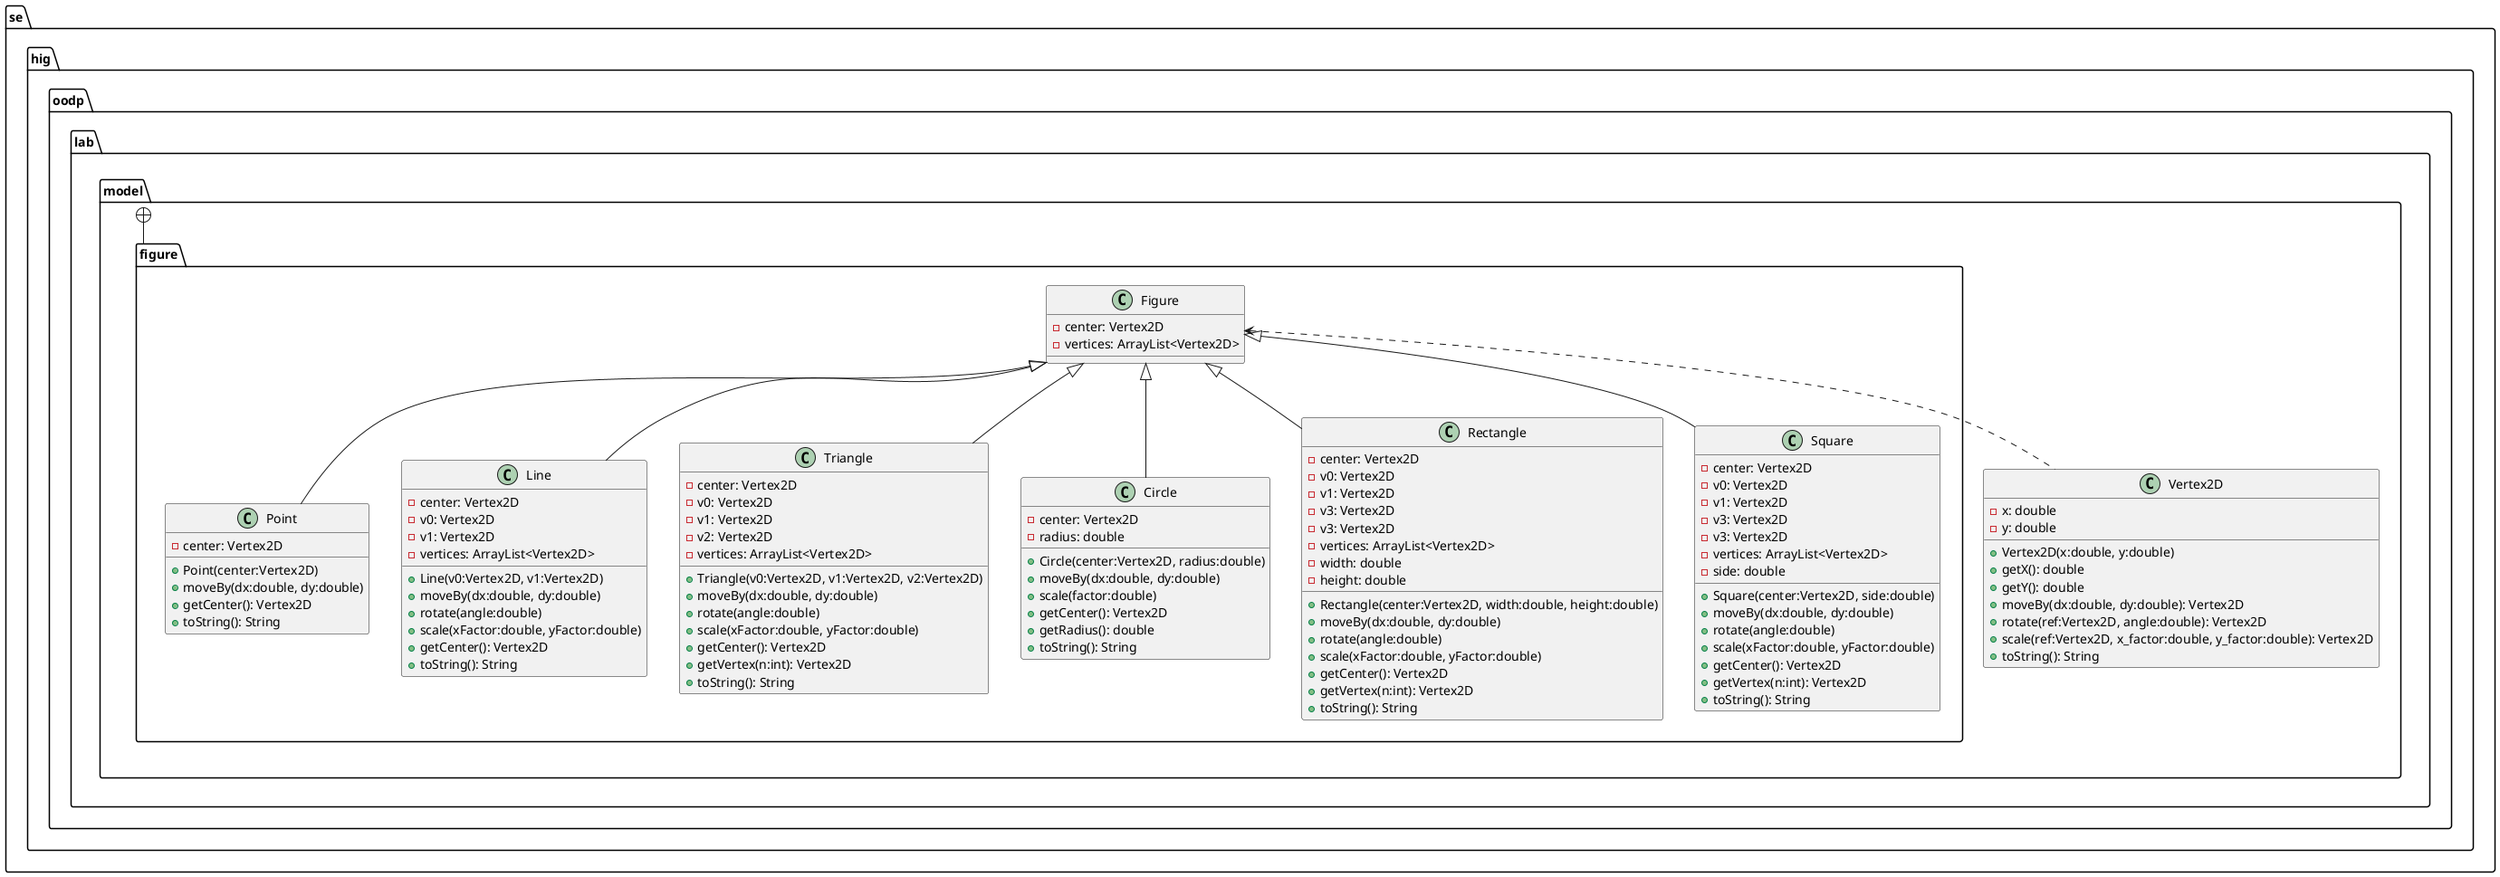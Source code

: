' DVG303 :: Objektorienterad design och programmering
' 860224 Jonas Sjöberg
' Högskolan i Gävle
' tel12jsg@student.hig.se
'
' Lab #1    Uppgift 2


@startuml
' ____________________________________________________________________________
' ____ CONFIGURATION OPTIONS __________________________________________________

skinparam packageStyle folder

' don't use characters to indicate visibility
' skinparam classAttributeIconsize 0


' ____________________________________________________________________________
' ____ CLASS DEFINITIONS ______________________________________________________
package se.hig.oodp.lab.model {
    class Vertex2D {
        -x: double
        -y: double
        +Vertex2D(x:double, y:double)
        +getX(): double
        +getY(): double
        +moveBy(dx:double, dy:double): Vertex2D
        +rotate(ref:Vertex2D, angle:double): Vertex2D
        +scale(ref:Vertex2D, x_factor:double, y_factor:double): Vertex2D
        +toString(): String
    }
}

package se.hig.oodp.lab.model.figure {
    class Point {
        -center: Vertex2D
        +Point(center:Vertex2D)
        +moveBy(dx:double, dy:double)
        +getCenter(): Vertex2D
        +toString(): String
    }

    class Figure {
        -center: Vertex2D
        -vertices: ArrayList<Vertex2D>
    }

    class Line {
        -center: Vertex2D
        -v0: Vertex2D
        -v1: Vertex2D
        -vertices: ArrayList<Vertex2D>
        +Line(v0:Vertex2D, v1:Vertex2D)
        +moveBy(dx:double, dy:double)
        +rotate(angle:double)
        +scale(xFactor:double, yFactor:double)
        +getCenter(): Vertex2D
        +toString(): String
    }

    class Triangle {
        -center: Vertex2D
        -v0: Vertex2D
        -v1: Vertex2D
        -v2: Vertex2D
        -vertices: ArrayList<Vertex2D>

        +Triangle(v0:Vertex2D, v1:Vertex2D, v2:Vertex2D)
        +moveBy(dx:double, dy:double)
        +rotate(angle:double)
        +scale(xFactor:double, yFactor:double)
        +getCenter(): Vertex2D
        +getVertex(n:int): Vertex2D
        +toString(): String
    }

    class Circle {
        -center: Vertex2D
        -radius: double

        +Circle(center:Vertex2D, radius:double)
        +moveBy(dx:double, dy:double)
        +scale(factor:double)
        +getCenter(): Vertex2D
        +getRadius(): double
        +toString(): String
    }

    class Rectangle {
        -center: Vertex2D
        -v0: Vertex2D
        -v1: Vertex2D
        -v3: Vertex2D
        -v3: Vertex2D
        -vertices: ArrayList<Vertex2D>
        -width: double
        -height: double

        +Rectangle(center:Vertex2D, width:double, height:double)
        +moveBy(dx:double, dy:double)
        +rotate(angle:double)
        +scale(xFactor:double, yFactor:double)
        +getCenter(): Vertex2D
        +getVertex(n:int): Vertex2D
        +toString(): String
    }

    class Square {
        -center: Vertex2D
        -v0: Vertex2D
        -v1: Vertex2D
        -v3: Vertex2D
        -v3: Vertex2D
        -vertices: ArrayList<Vertex2D>
        -side: double

        +Square(center:Vertex2D, side:double)
        +moveBy(dx:double, dy:double)
        +rotate(angle:double)
        +scale(xFactor:double, yFactor:double)
        +getCenter(): Vertex2D
        +getVertex(n:int): Vertex2D
        +toString(): String
    }
}


' ____________________________________________________________________________
' ____ PACKAGE HIERARCHY _____________________________________________________
se.hig.oodp.lab.model +-- se.hig.oodp.lab.model.figure


' ____________________________________________________________________________
' ____ RELATIONS BETWEEN CLASSES _____________________________________________
Figure <|-- Point
Figure <|-- Line
Figure <|-- Triangle
Figure <|-- Rectangle
Figure <|-- Square
Figure <|-- Circle
Figure <.. Vertex2D




@enduml
